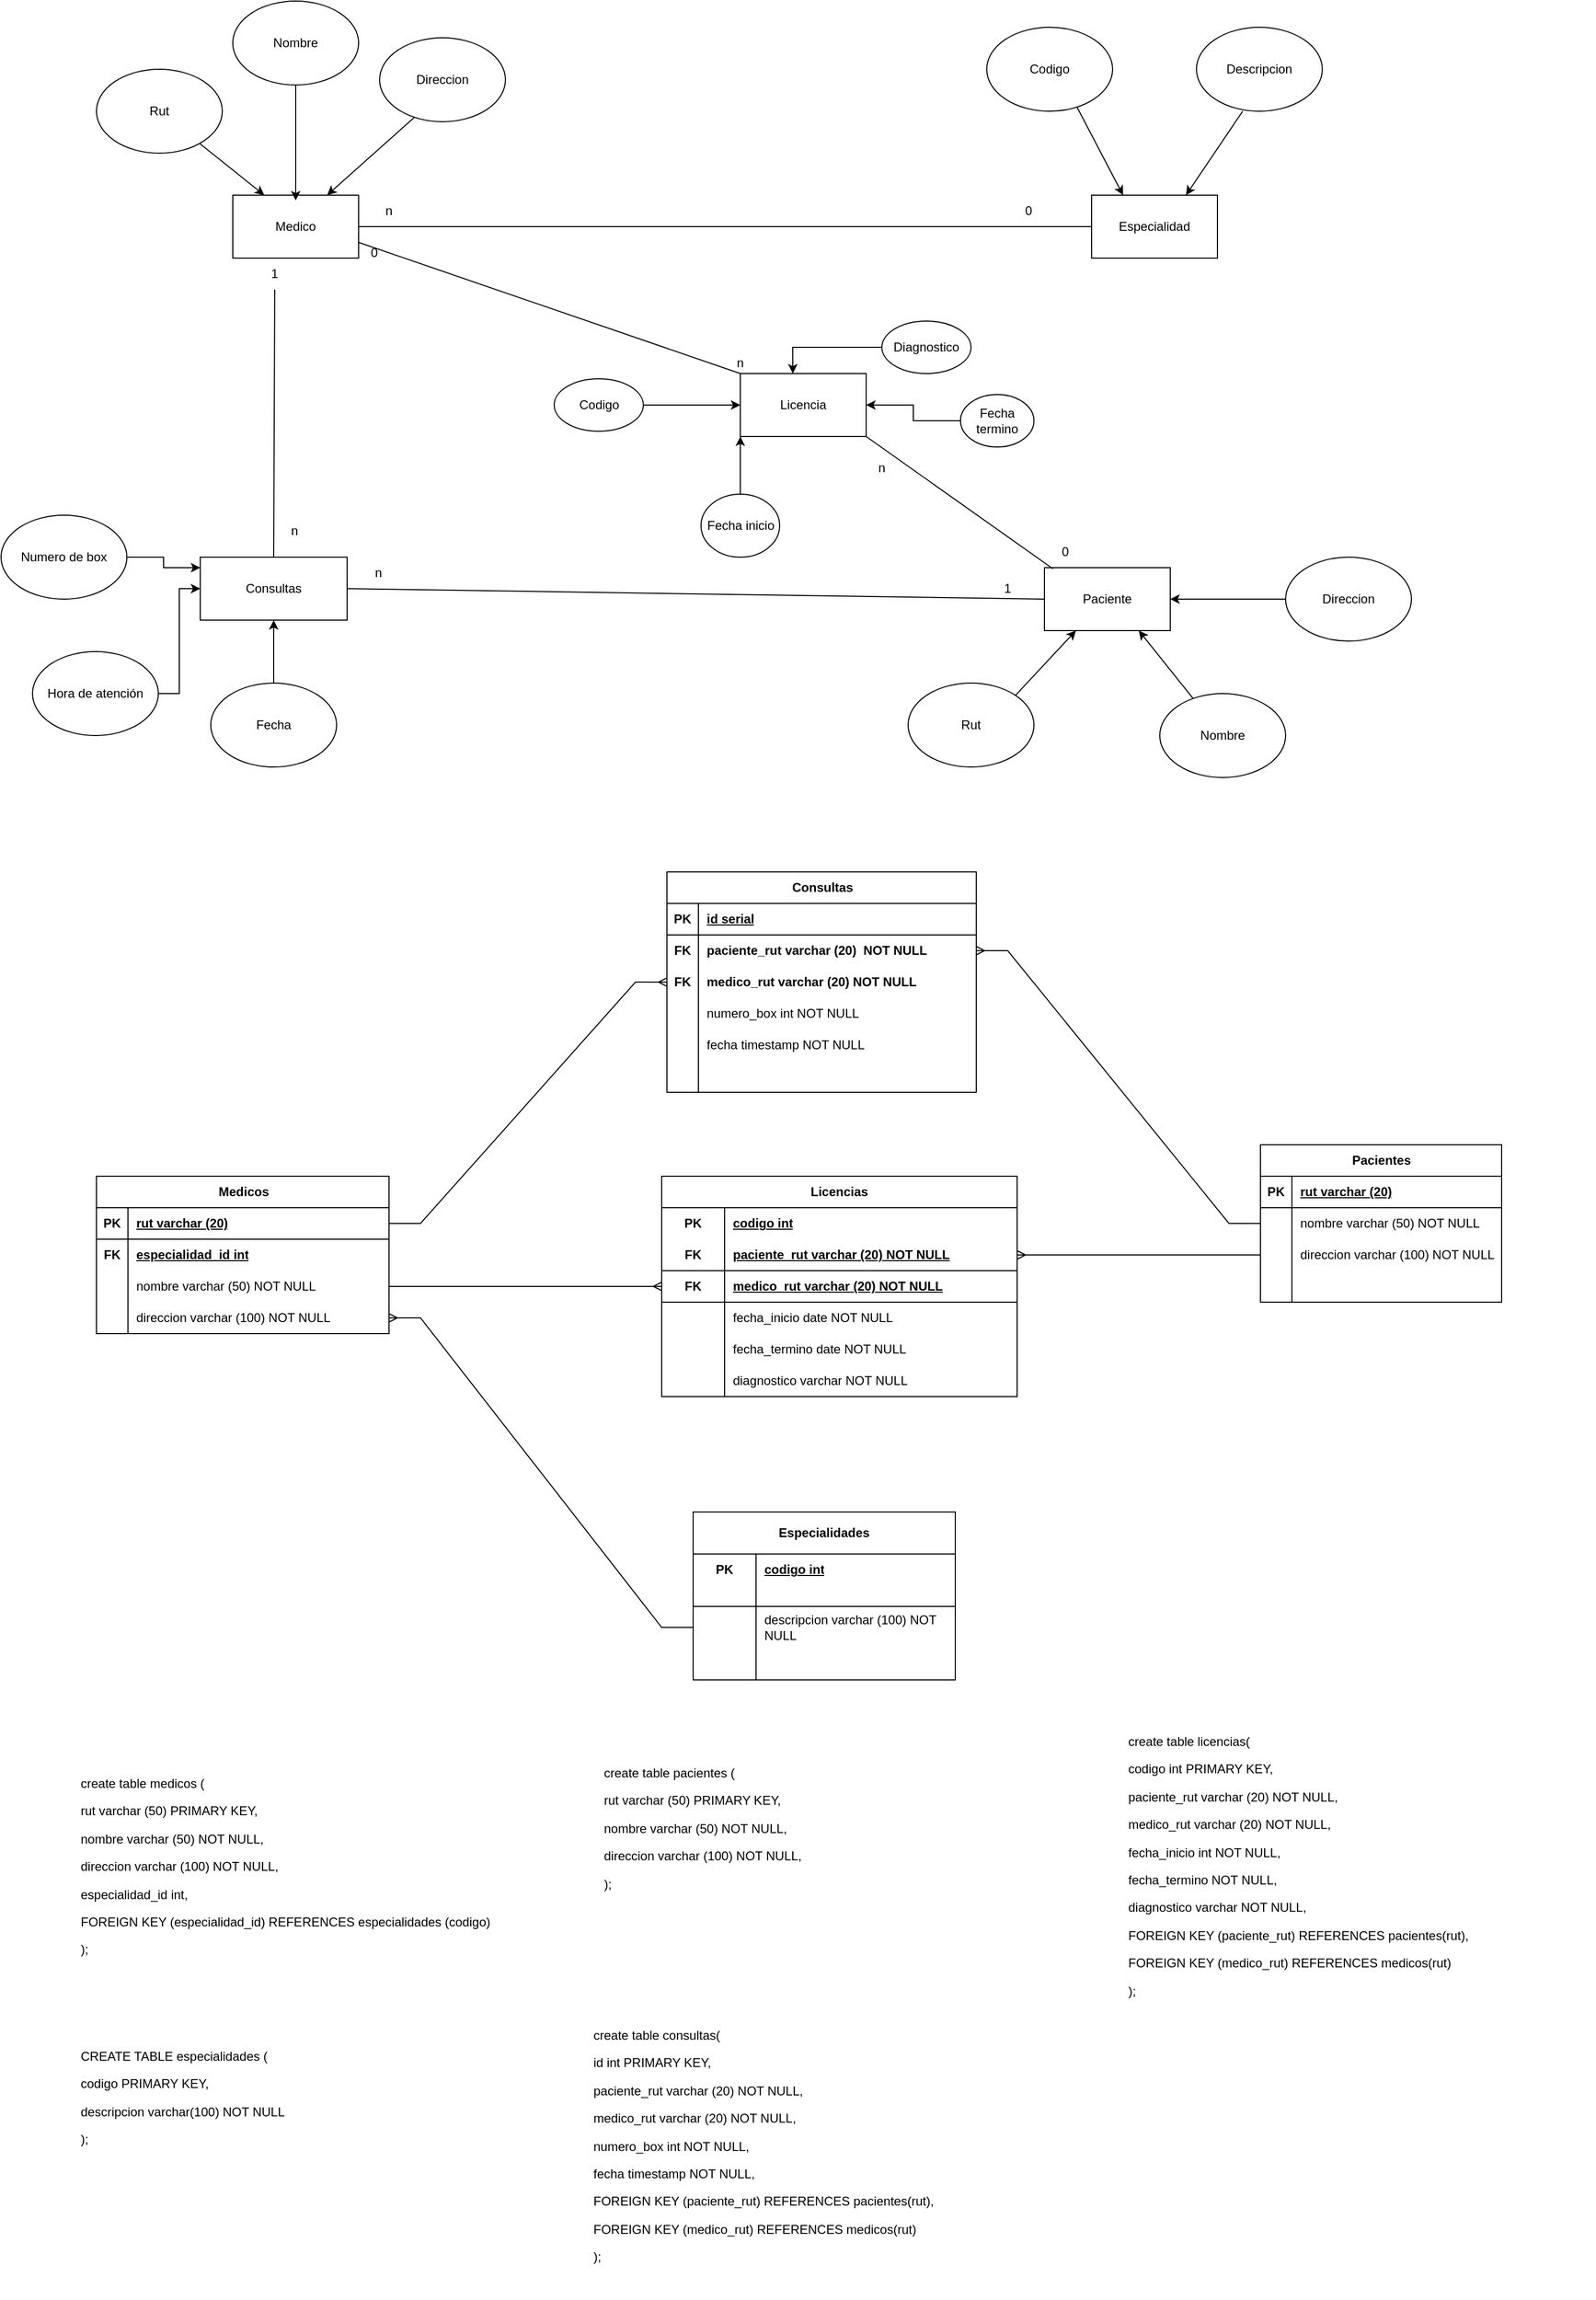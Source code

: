 <mxfile version="21.3.2" type="device">
  <diagram name="Page-1" id="B5EVpfM4uwRp8s9grKYc">
    <mxGraphModel dx="3436" dy="1233" grid="1" gridSize="10" guides="1" tooltips="1" connect="1" arrows="1" fold="1" page="1" pageScale="1" pageWidth="850" pageHeight="1100" math="0" shadow="0">
      <root>
        <mxCell id="0" />
        <mxCell id="1" parent="0" />
        <mxCell id="ZoUqYp7l9cibLKx-FxY3-1" value="Medico" style="rounded=0;whiteSpace=wrap;html=1;" parent="1" vertex="1">
          <mxGeometry x="-629" y="185" width="120" height="60" as="geometry" />
        </mxCell>
        <mxCell id="ZoUqYp7l9cibLKx-FxY3-2" value="Especialidad" style="rounded=0;whiteSpace=wrap;html=1;" parent="1" vertex="1">
          <mxGeometry x="190" y="185" width="120" height="60" as="geometry" />
        </mxCell>
        <mxCell id="ZoUqYp7l9cibLKx-FxY3-3" value="Rut" style="ellipse;whiteSpace=wrap;html=1;" parent="1" vertex="1">
          <mxGeometry x="-759" y="65" width="120" height="80" as="geometry" />
        </mxCell>
        <mxCell id="ZoUqYp7l9cibLKx-FxY3-4" value="" style="endArrow=none;html=1;rounded=0;entryX=0;entryY=0.5;entryDx=0;entryDy=0;" parent="1" source="ZoUqYp7l9cibLKx-FxY3-1" target="ZoUqYp7l9cibLKx-FxY3-2" edge="1">
          <mxGeometry width="50" height="50" relative="1" as="geometry">
            <mxPoint x="-40" y="285" as="sourcePoint" />
            <mxPoint x="10" y="235" as="targetPoint" />
          </mxGeometry>
        </mxCell>
        <mxCell id="ZoUqYp7l9cibLKx-FxY3-5" value="n" style="text;html=1;strokeColor=none;fillColor=none;align=center;verticalAlign=middle;whiteSpace=wrap;rounded=0;" parent="1" vertex="1">
          <mxGeometry x="-510" y="185" width="60" height="30" as="geometry" />
        </mxCell>
        <mxCell id="ZoUqYp7l9cibLKx-FxY3-8" value="Direccion" style="ellipse;whiteSpace=wrap;html=1;" parent="1" vertex="1">
          <mxGeometry x="-489" y="35" width="120" height="80" as="geometry" />
        </mxCell>
        <mxCell id="ZoUqYp7l9cibLKx-FxY3-9" value="Nombre" style="ellipse;whiteSpace=wrap;html=1;" parent="1" vertex="1">
          <mxGeometry x="-629" width="120" height="80" as="geometry" />
        </mxCell>
        <mxCell id="ZoUqYp7l9cibLKx-FxY3-10" value="" style="endArrow=classic;html=1;rounded=0;entryX=0.25;entryY=0;entryDx=0;entryDy=0;" parent="1" source="ZoUqYp7l9cibLKx-FxY3-3" target="ZoUqYp7l9cibLKx-FxY3-1" edge="1">
          <mxGeometry width="50" height="50" relative="1" as="geometry">
            <mxPoint x="-309" y="285" as="sourcePoint" />
            <mxPoint x="-259" y="235" as="targetPoint" />
            <Array as="points" />
          </mxGeometry>
        </mxCell>
        <mxCell id="ZoUqYp7l9cibLKx-FxY3-11" value="" style="endArrow=classic;html=1;rounded=0;exitX=0.5;exitY=1;exitDx=0;exitDy=0;" parent="1" source="ZoUqYp7l9cibLKx-FxY3-9" edge="1">
          <mxGeometry width="50" height="50" relative="1" as="geometry">
            <mxPoint x="-339" y="290" as="sourcePoint" />
            <mxPoint x="-569" y="190" as="targetPoint" />
          </mxGeometry>
        </mxCell>
        <mxCell id="ZoUqYp7l9cibLKx-FxY3-12" value="" style="endArrow=classic;html=1;rounded=0;entryX=0.75;entryY=0;entryDx=0;entryDy=0;exitX=0.275;exitY=0.95;exitDx=0;exitDy=0;exitPerimeter=0;" parent="1" source="ZoUqYp7l9cibLKx-FxY3-8" target="ZoUqYp7l9cibLKx-FxY3-1" edge="1">
          <mxGeometry width="50" height="50" relative="1" as="geometry">
            <mxPoint x="-449" y="105" as="sourcePoint" />
            <mxPoint x="-259" y="235" as="targetPoint" />
          </mxGeometry>
        </mxCell>
        <mxCell id="ZoUqYp7l9cibLKx-FxY3-13" value="Codigo" style="ellipse;whiteSpace=wrap;html=1;" parent="1" vertex="1">
          <mxGeometry x="90" y="25" width="120" height="80" as="geometry" />
        </mxCell>
        <mxCell id="ZoUqYp7l9cibLKx-FxY3-14" value="Descripcion" style="ellipse;whiteSpace=wrap;html=1;" parent="1" vertex="1">
          <mxGeometry x="290" y="25" width="120" height="80" as="geometry" />
        </mxCell>
        <mxCell id="ZoUqYp7l9cibLKx-FxY3-15" value="" style="endArrow=classic;html=1;rounded=0;exitX=0.717;exitY=0.95;exitDx=0;exitDy=0;exitPerimeter=0;entryX=0.25;entryY=0;entryDx=0;entryDy=0;" parent="1" source="ZoUqYp7l9cibLKx-FxY3-13" target="ZoUqYp7l9cibLKx-FxY3-2" edge="1">
          <mxGeometry width="50" height="50" relative="1" as="geometry">
            <mxPoint x="-40" y="285" as="sourcePoint" />
            <mxPoint x="10" y="235" as="targetPoint" />
          </mxGeometry>
        </mxCell>
        <mxCell id="ZoUqYp7l9cibLKx-FxY3-16" value="" style="endArrow=classic;html=1;rounded=0;exitX=0.367;exitY=1;exitDx=0;exitDy=0;exitPerimeter=0;entryX=0.75;entryY=0;entryDx=0;entryDy=0;" parent="1" source="ZoUqYp7l9cibLKx-FxY3-14" target="ZoUqYp7l9cibLKx-FxY3-2" edge="1">
          <mxGeometry width="50" height="50" relative="1" as="geometry">
            <mxPoint x="-40" y="285" as="sourcePoint" />
            <mxPoint x="10" y="235" as="targetPoint" />
          </mxGeometry>
        </mxCell>
        <mxCell id="ZoUqYp7l9cibLKx-FxY3-17" value="Medicos" style="shape=table;startSize=30;container=1;collapsible=1;childLayout=tableLayout;fixedRows=1;rowLines=0;fontStyle=1;align=center;resizeLast=1;html=1;" parent="1" vertex="1">
          <mxGeometry x="-759" y="1120" width="279" height="150" as="geometry" />
        </mxCell>
        <mxCell id="ZoUqYp7l9cibLKx-FxY3-18" value="" style="shape=tableRow;horizontal=0;startSize=0;swimlaneHead=0;swimlaneBody=0;fillColor=none;collapsible=0;dropTarget=0;points=[[0,0.5],[1,0.5]];portConstraint=eastwest;top=0;left=0;right=0;bottom=1;" parent="ZoUqYp7l9cibLKx-FxY3-17" vertex="1">
          <mxGeometry y="30" width="279" height="30" as="geometry" />
        </mxCell>
        <mxCell id="ZoUqYp7l9cibLKx-FxY3-19" value="PK" style="shape=partialRectangle;connectable=0;fillColor=none;top=0;left=0;bottom=0;right=0;fontStyle=1;overflow=hidden;whiteSpace=wrap;html=1;" parent="ZoUqYp7l9cibLKx-FxY3-18" vertex="1">
          <mxGeometry width="30" height="30" as="geometry">
            <mxRectangle width="30" height="30" as="alternateBounds" />
          </mxGeometry>
        </mxCell>
        <mxCell id="ZoUqYp7l9cibLKx-FxY3-20" value="rut varchar (20) " style="shape=partialRectangle;connectable=0;fillColor=none;top=0;left=0;bottom=0;right=0;align=left;spacingLeft=6;fontStyle=5;overflow=hidden;whiteSpace=wrap;html=1;" parent="ZoUqYp7l9cibLKx-FxY3-18" vertex="1">
          <mxGeometry x="30" width="249" height="30" as="geometry">
            <mxRectangle width="249" height="30" as="alternateBounds" />
          </mxGeometry>
        </mxCell>
        <mxCell id="ZoUqYp7l9cibLKx-FxY3-27" value="" style="shape=tableRow;horizontal=0;startSize=0;swimlaneHead=0;swimlaneBody=0;fillColor=none;collapsible=0;dropTarget=0;points=[[0,0.5],[1,0.5]];portConstraint=eastwest;top=0;left=0;right=0;bottom=0;" parent="ZoUqYp7l9cibLKx-FxY3-17" vertex="1">
          <mxGeometry y="60" width="279" height="30" as="geometry" />
        </mxCell>
        <mxCell id="ZoUqYp7l9cibLKx-FxY3-28" value="&lt;b&gt;FK&lt;/b&gt;" style="shape=partialRectangle;connectable=0;fillColor=none;top=0;left=0;bottom=0;right=0;editable=1;overflow=hidden;whiteSpace=wrap;html=1;" parent="ZoUqYp7l9cibLKx-FxY3-27" vertex="1">
          <mxGeometry width="30" height="30" as="geometry">
            <mxRectangle width="30" height="30" as="alternateBounds" />
          </mxGeometry>
        </mxCell>
        <mxCell id="ZoUqYp7l9cibLKx-FxY3-29" value="&lt;b&gt;&lt;u&gt;especialidad_id int &lt;/u&gt;&lt;/b&gt;" style="shape=partialRectangle;connectable=0;fillColor=none;top=0;left=0;bottom=0;right=0;align=left;spacingLeft=6;overflow=hidden;whiteSpace=wrap;html=1;" parent="ZoUqYp7l9cibLKx-FxY3-27" vertex="1">
          <mxGeometry x="30" width="249" height="30" as="geometry">
            <mxRectangle width="249" height="30" as="alternateBounds" />
          </mxGeometry>
        </mxCell>
        <mxCell id="ZoUqYp7l9cibLKx-FxY3-21" value="" style="shape=tableRow;horizontal=0;startSize=0;swimlaneHead=0;swimlaneBody=0;fillColor=none;collapsible=0;dropTarget=0;points=[[0,0.5],[1,0.5]];portConstraint=eastwest;top=0;left=0;right=0;bottom=0;" parent="ZoUqYp7l9cibLKx-FxY3-17" vertex="1">
          <mxGeometry y="90" width="279" height="30" as="geometry" />
        </mxCell>
        <mxCell id="ZoUqYp7l9cibLKx-FxY3-22" value="" style="shape=partialRectangle;connectable=0;fillColor=none;top=0;left=0;bottom=0;right=0;editable=1;overflow=hidden;whiteSpace=wrap;html=1;" parent="ZoUqYp7l9cibLKx-FxY3-21" vertex="1">
          <mxGeometry width="30" height="30" as="geometry">
            <mxRectangle width="30" height="30" as="alternateBounds" />
          </mxGeometry>
        </mxCell>
        <mxCell id="ZoUqYp7l9cibLKx-FxY3-23" value="nombre varchar (50) NOT NULL" style="shape=partialRectangle;connectable=0;fillColor=none;top=0;left=0;bottom=0;right=0;align=left;spacingLeft=6;overflow=hidden;whiteSpace=wrap;html=1;" parent="ZoUqYp7l9cibLKx-FxY3-21" vertex="1">
          <mxGeometry x="30" width="249" height="30" as="geometry">
            <mxRectangle width="249" height="30" as="alternateBounds" />
          </mxGeometry>
        </mxCell>
        <mxCell id="ZoUqYp7l9cibLKx-FxY3-24" value="" style="shape=tableRow;horizontal=0;startSize=0;swimlaneHead=0;swimlaneBody=0;fillColor=none;collapsible=0;dropTarget=0;points=[[0,0.5],[1,0.5]];portConstraint=eastwest;top=0;left=0;right=0;bottom=0;" parent="ZoUqYp7l9cibLKx-FxY3-17" vertex="1">
          <mxGeometry y="120" width="279" height="30" as="geometry" />
        </mxCell>
        <mxCell id="ZoUqYp7l9cibLKx-FxY3-25" value="" style="shape=partialRectangle;connectable=0;fillColor=none;top=0;left=0;bottom=0;right=0;editable=1;overflow=hidden;whiteSpace=wrap;html=1;" parent="ZoUqYp7l9cibLKx-FxY3-24" vertex="1">
          <mxGeometry width="30" height="30" as="geometry">
            <mxRectangle width="30" height="30" as="alternateBounds" />
          </mxGeometry>
        </mxCell>
        <mxCell id="ZoUqYp7l9cibLKx-FxY3-26" value="direccion varchar (100) NOT NULL" style="shape=partialRectangle;connectable=0;fillColor=none;top=0;left=0;bottom=0;right=0;align=left;spacingLeft=6;overflow=hidden;whiteSpace=wrap;html=1;" parent="ZoUqYp7l9cibLKx-FxY3-24" vertex="1">
          <mxGeometry x="30" width="249" height="30" as="geometry">
            <mxRectangle width="249" height="30" as="alternateBounds" />
          </mxGeometry>
        </mxCell>
        <mxCell id="ZoUqYp7l9cibLKx-FxY3-30" value="Especialidades" style="shape=table;startSize=40;container=1;collapsible=1;childLayout=tableLayout;fixedRows=1;rowLines=0;fontStyle=1;align=center;resizeLast=1;html=1;whiteSpace=wrap;" parent="1" vertex="1">
          <mxGeometry x="-190" y="1440" width="250" height="160" as="geometry" />
        </mxCell>
        <mxCell id="ZoUqYp7l9cibLKx-FxY3-31" value="" style="shape=tableRow;horizontal=0;startSize=0;swimlaneHead=0;swimlaneBody=0;fillColor=none;collapsible=0;dropTarget=0;points=[[0,0.5],[1,0.5]];portConstraint=eastwest;top=0;left=0;right=0;bottom=0;html=1;" parent="ZoUqYp7l9cibLKx-FxY3-30" vertex="1">
          <mxGeometry y="40" width="250" height="30" as="geometry" />
        </mxCell>
        <mxCell id="ZoUqYp7l9cibLKx-FxY3-32" value="PK" style="shape=partialRectangle;connectable=0;fillColor=none;top=0;left=0;bottom=0;right=0;fontStyle=1;overflow=hidden;html=1;whiteSpace=wrap;" parent="ZoUqYp7l9cibLKx-FxY3-31" vertex="1">
          <mxGeometry width="60" height="30" as="geometry">
            <mxRectangle width="60" height="30" as="alternateBounds" />
          </mxGeometry>
        </mxCell>
        <mxCell id="ZoUqYp7l9cibLKx-FxY3-33" value="codigo int" style="shape=partialRectangle;connectable=0;fillColor=none;top=0;left=0;bottom=0;right=0;align=left;spacingLeft=6;fontStyle=5;overflow=hidden;html=1;whiteSpace=wrap;" parent="ZoUqYp7l9cibLKx-FxY3-31" vertex="1">
          <mxGeometry x="60" width="190" height="30" as="geometry">
            <mxRectangle width="190" height="30" as="alternateBounds" />
          </mxGeometry>
        </mxCell>
        <mxCell id="ZoUqYp7l9cibLKx-FxY3-34" value="" style="shape=tableRow;horizontal=0;startSize=0;swimlaneHead=0;swimlaneBody=0;fillColor=none;collapsible=0;dropTarget=0;points=[[0,0.5],[1,0.5]];portConstraint=eastwest;top=0;left=0;right=0;bottom=1;html=1;" parent="ZoUqYp7l9cibLKx-FxY3-30" vertex="1">
          <mxGeometry y="70" width="250" height="20" as="geometry" />
        </mxCell>
        <mxCell id="ZoUqYp7l9cibLKx-FxY3-35" value="" style="shape=partialRectangle;connectable=0;fillColor=none;top=0;left=0;bottom=0;right=0;fontStyle=1;overflow=hidden;html=1;whiteSpace=wrap;" parent="ZoUqYp7l9cibLKx-FxY3-34" vertex="1">
          <mxGeometry width="60" height="20" as="geometry">
            <mxRectangle width="60" height="20" as="alternateBounds" />
          </mxGeometry>
        </mxCell>
        <mxCell id="ZoUqYp7l9cibLKx-FxY3-36" value="" style="shape=partialRectangle;connectable=0;fillColor=none;top=0;left=0;bottom=0;right=0;align=left;spacingLeft=6;fontStyle=5;overflow=hidden;html=1;whiteSpace=wrap;" parent="ZoUqYp7l9cibLKx-FxY3-34" vertex="1">
          <mxGeometry x="60" width="190" height="20" as="geometry">
            <mxRectangle width="190" height="20" as="alternateBounds" />
          </mxGeometry>
        </mxCell>
        <mxCell id="ZoUqYp7l9cibLKx-FxY3-37" value="" style="shape=tableRow;horizontal=0;startSize=0;swimlaneHead=0;swimlaneBody=0;fillColor=none;collapsible=0;dropTarget=0;points=[[0,0.5],[1,0.5]];portConstraint=eastwest;top=0;left=0;right=0;bottom=0;html=1;" parent="ZoUqYp7l9cibLKx-FxY3-30" vertex="1">
          <mxGeometry y="90" width="250" height="40" as="geometry" />
        </mxCell>
        <mxCell id="ZoUqYp7l9cibLKx-FxY3-38" value="" style="shape=partialRectangle;connectable=0;fillColor=none;top=0;left=0;bottom=0;right=0;editable=1;overflow=hidden;html=1;whiteSpace=wrap;" parent="ZoUqYp7l9cibLKx-FxY3-37" vertex="1">
          <mxGeometry width="60" height="40" as="geometry">
            <mxRectangle width="60" height="40" as="alternateBounds" />
          </mxGeometry>
        </mxCell>
        <mxCell id="ZoUqYp7l9cibLKx-FxY3-39" value="descripcion varchar (100) NOT NULL" style="shape=partialRectangle;connectable=0;fillColor=none;top=0;left=0;bottom=0;right=0;align=left;spacingLeft=6;overflow=hidden;html=1;whiteSpace=wrap;" parent="ZoUqYp7l9cibLKx-FxY3-37" vertex="1">
          <mxGeometry x="60" width="190" height="40" as="geometry">
            <mxRectangle width="190" height="40" as="alternateBounds" />
          </mxGeometry>
        </mxCell>
        <mxCell id="ZoUqYp7l9cibLKx-FxY3-40" value="" style="shape=tableRow;horizontal=0;startSize=0;swimlaneHead=0;swimlaneBody=0;fillColor=none;collapsible=0;dropTarget=0;points=[[0,0.5],[1,0.5]];portConstraint=eastwest;top=0;left=0;right=0;bottom=0;html=1;" parent="ZoUqYp7l9cibLKx-FxY3-30" vertex="1">
          <mxGeometry y="130" width="250" height="30" as="geometry" />
        </mxCell>
        <mxCell id="ZoUqYp7l9cibLKx-FxY3-41" value="" style="shape=partialRectangle;connectable=0;fillColor=none;top=0;left=0;bottom=0;right=0;editable=1;overflow=hidden;html=1;whiteSpace=wrap;" parent="ZoUqYp7l9cibLKx-FxY3-40" vertex="1">
          <mxGeometry width="60" height="30" as="geometry">
            <mxRectangle width="60" height="30" as="alternateBounds" />
          </mxGeometry>
        </mxCell>
        <mxCell id="ZoUqYp7l9cibLKx-FxY3-42" value="" style="shape=partialRectangle;connectable=0;fillColor=none;top=0;left=0;bottom=0;right=0;align=left;spacingLeft=6;overflow=hidden;html=1;whiteSpace=wrap;" parent="ZoUqYp7l9cibLKx-FxY3-40" vertex="1">
          <mxGeometry x="60" width="190" height="30" as="geometry">
            <mxRectangle width="190" height="30" as="alternateBounds" />
          </mxGeometry>
        </mxCell>
        <mxCell id="ZoUqYp7l9cibLKx-FxY3-49" value="0" style="text;html=1;strokeColor=none;fillColor=none;align=center;verticalAlign=middle;whiteSpace=wrap;rounded=0;" parent="1" vertex="1">
          <mxGeometry x="100" y="185" width="60" height="30" as="geometry" />
        </mxCell>
        <mxCell id="ZoUqYp7l9cibLKx-FxY3-52" value="" style="edgeStyle=entityRelationEdgeStyle;fontSize=12;html=1;endArrow=ERmany;rounded=0;entryX=1;entryY=0.5;entryDx=0;entryDy=0;exitX=0;exitY=0.5;exitDx=0;exitDy=0;" parent="1" source="ZoUqYp7l9cibLKx-FxY3-37" target="ZoUqYp7l9cibLKx-FxY3-24" edge="1">
          <mxGeometry width="100" height="100" relative="1" as="geometry">
            <mxPoint x="340" y="820" as="sourcePoint" />
            <mxPoint x="460" y="590" as="targetPoint" />
          </mxGeometry>
        </mxCell>
        <mxCell id="ZoUqYp7l9cibLKx-FxY3-53" value="&lt;p&gt;create table medicos (&lt;/p&gt;&lt;p&gt;rut varchar (50) PRIMARY KEY, &lt;br&gt;&lt;/p&gt;&lt;p&gt;nombre varchar (50) NOT NULL,&lt;/p&gt;&lt;p&gt;direccion varchar (100) NOT NULL,&lt;/p&gt;&lt;p&gt;especialidad_id int,&lt;/p&gt;&lt;p&gt;FOREIGN KEY (especialidad_id) REFERENCES especialidades (codigo)&lt;br&gt;&lt;/p&gt;&lt;p&gt;);&lt;br&gt;&lt;/p&gt;" style="text;html=1;strokeColor=none;fillColor=none;spacing=5;spacingTop=-20;whiteSpace=wrap;overflow=hidden;rounded=0;" parent="1" vertex="1">
          <mxGeometry x="-779" y="1690" width="459" height="210" as="geometry" />
        </mxCell>
        <mxCell id="ZoUqYp7l9cibLKx-FxY3-54" value="&lt;p&gt;CREATE TABLE especialidades (&lt;/p&gt;&lt;p&gt;codigo PRIMARY KEY, &lt;br&gt;&lt;/p&gt;&lt;p&gt;descripcion varchar(100) NOT NULL&lt;br&gt;&lt;/p&gt;&lt;p&gt;);&lt;br&gt;&lt;/p&gt;" style="text;html=1;strokeColor=none;fillColor=none;spacing=5;spacingTop=-20;whiteSpace=wrap;overflow=hidden;rounded=0;" parent="1" vertex="1">
          <mxGeometry x="-779" y="1950" width="230" height="120" as="geometry" />
        </mxCell>
        <mxCell id="ZoUqYp7l9cibLKx-FxY3-55" value="Consultas" style="rounded=0;whiteSpace=wrap;html=1;" parent="1" vertex="1">
          <mxGeometry x="-660" y="530" width="140" height="60" as="geometry" />
        </mxCell>
        <mxCell id="ZoUqYp7l9cibLKx-FxY3-56" value="Paciente" style="rounded=0;whiteSpace=wrap;html=1;" parent="1" vertex="1">
          <mxGeometry x="145" y="540" width="120" height="60" as="geometry" />
        </mxCell>
        <mxCell id="ZoUqYp7l9cibLKx-FxY3-57" value="" style="endArrow=none;html=1;rounded=0;entryX=0.5;entryY=1;entryDx=0;entryDy=0;exitX=0.5;exitY=0;exitDx=0;exitDy=0;" parent="1" source="ZoUqYp7l9cibLKx-FxY3-62" target="ZoUqYp7l9cibLKx-FxY3-1" edge="1">
          <mxGeometry width="50" height="50" relative="1" as="geometry">
            <mxPoint x="-19" y="255" as="sourcePoint" />
            <mxPoint x="31" y="205" as="targetPoint" />
          </mxGeometry>
        </mxCell>
        <mxCell id="ZoUqYp7l9cibLKx-FxY3-58" value="" style="endArrow=none;html=1;rounded=0;exitX=1;exitY=0.5;exitDx=0;exitDy=0;entryX=0;entryY=0.5;entryDx=0;entryDy=0;" parent="1" source="ZoUqYp7l9cibLKx-FxY3-55" target="ZoUqYp7l9cibLKx-FxY3-56" edge="1">
          <mxGeometry width="50" height="50" relative="1" as="geometry">
            <mxPoint x="-40" y="255" as="sourcePoint" />
            <mxPoint x="10" y="205" as="targetPoint" />
          </mxGeometry>
        </mxCell>
        <mxCell id="ZoUqYp7l9cibLKx-FxY3-59" value="n" style="text;html=1;strokeColor=none;fillColor=none;align=center;verticalAlign=middle;whiteSpace=wrap;rounded=0;" parent="1" vertex="1">
          <mxGeometry x="-520" y="530" width="60" height="30" as="geometry" />
        </mxCell>
        <mxCell id="ZoUqYp7l9cibLKx-FxY3-60" value="n" style="text;html=1;strokeColor=none;fillColor=none;align=center;verticalAlign=middle;whiteSpace=wrap;rounded=0;" parent="1" vertex="1">
          <mxGeometry x="-600" y="490" width="60" height="30" as="geometry" />
        </mxCell>
        <mxCell id="ZoUqYp7l9cibLKx-FxY3-63" value="1" style="text;html=1;strokeColor=none;fillColor=none;align=center;verticalAlign=middle;whiteSpace=wrap;rounded=0;rotation=0;" parent="1" vertex="1">
          <mxGeometry x="80" y="545" width="60" height="30" as="geometry" />
        </mxCell>
        <mxCell id="ZoUqYp7l9cibLKx-FxY3-64" value="Nombre" style="ellipse;whiteSpace=wrap;html=1;" parent="1" vertex="1">
          <mxGeometry x="255" y="660" width="120" height="80" as="geometry" />
        </mxCell>
        <mxCell id="ZoUqYp7l9cibLKx-FxY3-66" value="Rut" style="ellipse;whiteSpace=wrap;html=1;" parent="1" vertex="1">
          <mxGeometry x="15" y="650" width="120" height="80" as="geometry" />
        </mxCell>
        <mxCell id="ZoUqYp7l9cibLKx-FxY3-67" value="Direccion" style="ellipse;whiteSpace=wrap;html=1;" parent="1" vertex="1">
          <mxGeometry x="375" y="530" width="120" height="80" as="geometry" />
        </mxCell>
        <mxCell id="ZoUqYp7l9cibLKx-FxY3-68" value="" style="endArrow=classic;html=1;rounded=0;exitX=1;exitY=0;exitDx=0;exitDy=0;entryX=0.25;entryY=1;entryDx=0;entryDy=0;" parent="1" source="ZoUqYp7l9cibLKx-FxY3-66" target="ZoUqYp7l9cibLKx-FxY3-56" edge="1">
          <mxGeometry width="50" height="50" relative="1" as="geometry">
            <mxPoint x="65" y="570" as="sourcePoint" />
            <mxPoint x="115" y="520" as="targetPoint" />
          </mxGeometry>
        </mxCell>
        <mxCell id="ZoUqYp7l9cibLKx-FxY3-69" value="" style="endArrow=classic;html=1;rounded=0;entryX=0.75;entryY=1;entryDx=0;entryDy=0;" parent="1" source="ZoUqYp7l9cibLKx-FxY3-64" target="ZoUqYp7l9cibLKx-FxY3-56" edge="1">
          <mxGeometry width="50" height="50" relative="1" as="geometry">
            <mxPoint x="65" y="570" as="sourcePoint" />
            <mxPoint x="115" y="520" as="targetPoint" />
          </mxGeometry>
        </mxCell>
        <mxCell id="ZoUqYp7l9cibLKx-FxY3-70" value="" style="endArrow=classic;html=1;rounded=0;exitX=0;exitY=0.5;exitDx=0;exitDy=0;entryX=1;entryY=0.5;entryDx=0;entryDy=0;" parent="1" source="ZoUqYp7l9cibLKx-FxY3-67" target="ZoUqYp7l9cibLKx-FxY3-56" edge="1">
          <mxGeometry width="50" height="50" relative="1" as="geometry">
            <mxPoint x="65" y="570" as="sourcePoint" />
            <mxPoint x="115" y="520" as="targetPoint" />
          </mxGeometry>
        </mxCell>
        <mxCell id="ZoUqYp7l9cibLKx-FxY3-71" value="Fecha" style="ellipse;whiteSpace=wrap;html=1;" parent="1" vertex="1">
          <mxGeometry x="-650" y="650" width="120" height="80" as="geometry" />
        </mxCell>
        <mxCell id="ZoUqYp7l9cibLKx-FxY3-72" value="" style="endArrow=classic;html=1;rounded=0;entryX=0.5;entryY=1;entryDx=0;entryDy=0;" parent="1" source="ZoUqYp7l9cibLKx-FxY3-71" target="ZoUqYp7l9cibLKx-FxY3-55" edge="1">
          <mxGeometry width="50" height="50" relative="1" as="geometry">
            <mxPoint x="-330" y="560" as="sourcePoint" />
            <mxPoint x="-280" y="510" as="targetPoint" />
          </mxGeometry>
        </mxCell>
        <mxCell id="MTo1OBXcnivIiBtlRkqN-1" value="Licencia" style="rounded=0;whiteSpace=wrap;html=1;" parent="1" vertex="1">
          <mxGeometry x="-145" y="355" width="120" height="60" as="geometry" />
        </mxCell>
        <mxCell id="MTo1OBXcnivIiBtlRkqN-2" value="Licencias" style="shape=table;startSize=30;container=1;collapsible=1;childLayout=tableLayout;fixedRows=1;rowLines=0;fontStyle=1;align=center;resizeLast=1;html=1;whiteSpace=wrap;" parent="1" vertex="1">
          <mxGeometry x="-220" y="1120" width="339" height="210" as="geometry" />
        </mxCell>
        <mxCell id="MTo1OBXcnivIiBtlRkqN-3" value="" style="shape=tableRow;horizontal=0;startSize=0;swimlaneHead=0;swimlaneBody=0;fillColor=none;collapsible=0;dropTarget=0;points=[[0,0.5],[1,0.5]];portConstraint=eastwest;top=0;left=0;right=0;bottom=0;html=1;" parent="MTo1OBXcnivIiBtlRkqN-2" vertex="1">
          <mxGeometry y="30" width="339" height="30" as="geometry" />
        </mxCell>
        <mxCell id="MTo1OBXcnivIiBtlRkqN-4" value="PK" style="shape=partialRectangle;connectable=0;fillColor=none;top=0;left=0;bottom=0;right=0;fontStyle=1;overflow=hidden;html=1;whiteSpace=wrap;" parent="MTo1OBXcnivIiBtlRkqN-3" vertex="1">
          <mxGeometry width="60" height="30" as="geometry">
            <mxRectangle width="60" height="30" as="alternateBounds" />
          </mxGeometry>
        </mxCell>
        <mxCell id="MTo1OBXcnivIiBtlRkqN-5" value="codigo int" style="shape=partialRectangle;connectable=0;fillColor=none;top=0;left=0;bottom=0;right=0;align=left;spacingLeft=6;fontStyle=5;overflow=hidden;html=1;whiteSpace=wrap;" parent="MTo1OBXcnivIiBtlRkqN-3" vertex="1">
          <mxGeometry x="60" width="279" height="30" as="geometry">
            <mxRectangle width="279" height="30" as="alternateBounds" />
          </mxGeometry>
        </mxCell>
        <mxCell id="MTo1OBXcnivIiBtlRkqN-6" value="" style="shape=tableRow;horizontal=0;startSize=0;swimlaneHead=0;swimlaneBody=0;fillColor=none;collapsible=0;dropTarget=0;points=[[0,0.5],[1,0.5]];portConstraint=eastwest;top=0;left=0;right=0;bottom=1;html=1;" parent="MTo1OBXcnivIiBtlRkqN-2" vertex="1">
          <mxGeometry y="60" width="339" height="30" as="geometry" />
        </mxCell>
        <mxCell id="MTo1OBXcnivIiBtlRkqN-7" value="FK" style="shape=partialRectangle;connectable=0;fillColor=none;top=0;left=0;bottom=0;right=0;fontStyle=1;overflow=hidden;html=1;whiteSpace=wrap;" parent="MTo1OBXcnivIiBtlRkqN-6" vertex="1">
          <mxGeometry width="60" height="30" as="geometry">
            <mxRectangle width="60" height="30" as="alternateBounds" />
          </mxGeometry>
        </mxCell>
        <mxCell id="MTo1OBXcnivIiBtlRkqN-8" value="paciente_rut varchar (20) NOT NULL" style="shape=partialRectangle;connectable=0;fillColor=none;top=0;left=0;bottom=0;right=0;align=left;spacingLeft=6;fontStyle=5;overflow=hidden;html=1;whiteSpace=wrap;" parent="MTo1OBXcnivIiBtlRkqN-6" vertex="1">
          <mxGeometry x="60" width="279" height="30" as="geometry">
            <mxRectangle width="279" height="30" as="alternateBounds" />
          </mxGeometry>
        </mxCell>
        <mxCell id="NrHLCTWZxOmj00U2dats-55" value="" style="shape=tableRow;horizontal=0;startSize=0;swimlaneHead=0;swimlaneBody=0;fillColor=none;collapsible=0;dropTarget=0;points=[[0,0.5],[1,0.5]];portConstraint=eastwest;top=0;left=0;right=0;bottom=1;html=1;" vertex="1" parent="MTo1OBXcnivIiBtlRkqN-2">
          <mxGeometry y="90" width="339" height="30" as="geometry" />
        </mxCell>
        <mxCell id="NrHLCTWZxOmj00U2dats-56" value="FK" style="shape=partialRectangle;connectable=0;fillColor=none;top=0;left=0;bottom=0;right=0;fontStyle=1;overflow=hidden;html=1;whiteSpace=wrap;" vertex="1" parent="NrHLCTWZxOmj00U2dats-55">
          <mxGeometry width="60" height="30" as="geometry">
            <mxRectangle width="60" height="30" as="alternateBounds" />
          </mxGeometry>
        </mxCell>
        <mxCell id="NrHLCTWZxOmj00U2dats-57" value="medico_rut varchar (20) NOT NULL" style="shape=partialRectangle;connectable=0;fillColor=none;top=0;left=0;bottom=0;right=0;align=left;spacingLeft=6;fontStyle=5;overflow=hidden;html=1;whiteSpace=wrap;" vertex="1" parent="NrHLCTWZxOmj00U2dats-55">
          <mxGeometry x="60" width="279" height="30" as="geometry">
            <mxRectangle width="279" height="30" as="alternateBounds" />
          </mxGeometry>
        </mxCell>
        <mxCell id="MTo1OBXcnivIiBtlRkqN-9" value="" style="shape=tableRow;horizontal=0;startSize=0;swimlaneHead=0;swimlaneBody=0;fillColor=none;collapsible=0;dropTarget=0;points=[[0,0.5],[1,0.5]];portConstraint=eastwest;top=0;left=0;right=0;bottom=0;html=1;" parent="MTo1OBXcnivIiBtlRkqN-2" vertex="1">
          <mxGeometry y="120" width="339" height="30" as="geometry" />
        </mxCell>
        <mxCell id="MTo1OBXcnivIiBtlRkqN-10" value="" style="shape=partialRectangle;connectable=0;fillColor=none;top=0;left=0;bottom=0;right=0;editable=1;overflow=hidden;html=1;whiteSpace=wrap;" parent="MTo1OBXcnivIiBtlRkqN-9" vertex="1">
          <mxGeometry width="60" height="30" as="geometry">
            <mxRectangle width="60" height="30" as="alternateBounds" />
          </mxGeometry>
        </mxCell>
        <mxCell id="MTo1OBXcnivIiBtlRkqN-11" value="fecha_inicio date NOT NULL" style="shape=partialRectangle;connectable=0;fillColor=none;top=0;left=0;bottom=0;right=0;align=left;spacingLeft=6;overflow=hidden;html=1;whiteSpace=wrap;" parent="MTo1OBXcnivIiBtlRkqN-9" vertex="1">
          <mxGeometry x="60" width="279" height="30" as="geometry">
            <mxRectangle width="279" height="30" as="alternateBounds" />
          </mxGeometry>
        </mxCell>
        <mxCell id="NrHLCTWZxOmj00U2dats-59" value="" style="shape=tableRow;horizontal=0;startSize=0;swimlaneHead=0;swimlaneBody=0;fillColor=none;collapsible=0;dropTarget=0;points=[[0,0.5],[1,0.5]];portConstraint=eastwest;top=0;left=0;right=0;bottom=0;html=1;" vertex="1" parent="MTo1OBXcnivIiBtlRkqN-2">
          <mxGeometry y="150" width="339" height="30" as="geometry" />
        </mxCell>
        <mxCell id="NrHLCTWZxOmj00U2dats-60" value="" style="shape=partialRectangle;connectable=0;fillColor=none;top=0;left=0;bottom=0;right=0;editable=1;overflow=hidden;html=1;whiteSpace=wrap;" vertex="1" parent="NrHLCTWZxOmj00U2dats-59">
          <mxGeometry width="60" height="30" as="geometry">
            <mxRectangle width="60" height="30" as="alternateBounds" />
          </mxGeometry>
        </mxCell>
        <mxCell id="NrHLCTWZxOmj00U2dats-61" value="fecha_termino date NOT NULL" style="shape=partialRectangle;connectable=0;fillColor=none;top=0;left=0;bottom=0;right=0;align=left;spacingLeft=6;overflow=hidden;html=1;whiteSpace=wrap;" vertex="1" parent="NrHLCTWZxOmj00U2dats-59">
          <mxGeometry x="60" width="279" height="30" as="geometry">
            <mxRectangle width="279" height="30" as="alternateBounds" />
          </mxGeometry>
        </mxCell>
        <mxCell id="MTo1OBXcnivIiBtlRkqN-12" value="" style="shape=tableRow;horizontal=0;startSize=0;swimlaneHead=0;swimlaneBody=0;fillColor=none;collapsible=0;dropTarget=0;points=[[0,0.5],[1,0.5]];portConstraint=eastwest;top=0;left=0;right=0;bottom=0;html=1;" parent="MTo1OBXcnivIiBtlRkqN-2" vertex="1">
          <mxGeometry y="180" width="339" height="30" as="geometry" />
        </mxCell>
        <mxCell id="MTo1OBXcnivIiBtlRkqN-13" value="" style="shape=partialRectangle;connectable=0;fillColor=none;top=0;left=0;bottom=0;right=0;editable=1;overflow=hidden;html=1;whiteSpace=wrap;" parent="MTo1OBXcnivIiBtlRkqN-12" vertex="1">
          <mxGeometry width="60" height="30" as="geometry">
            <mxRectangle width="60" height="30" as="alternateBounds" />
          </mxGeometry>
        </mxCell>
        <mxCell id="MTo1OBXcnivIiBtlRkqN-14" value="diagnostico varchar NOT NULL" style="shape=partialRectangle;connectable=0;fillColor=none;top=0;left=0;bottom=0;right=0;align=left;spacingLeft=6;overflow=hidden;html=1;whiteSpace=wrap;" parent="MTo1OBXcnivIiBtlRkqN-12" vertex="1">
          <mxGeometry x="60" width="279" height="30" as="geometry">
            <mxRectangle width="279" height="30" as="alternateBounds" />
          </mxGeometry>
        </mxCell>
        <mxCell id="MTo1OBXcnivIiBtlRkqN-19" value="Pacientes" style="shape=table;startSize=30;container=1;collapsible=1;childLayout=tableLayout;fixedRows=1;rowLines=0;fontStyle=1;align=center;resizeLast=1;html=1;" parent="1" vertex="1">
          <mxGeometry x="351" y="1090" width="230" height="150" as="geometry" />
        </mxCell>
        <mxCell id="MTo1OBXcnivIiBtlRkqN-20" value="" style="shape=tableRow;horizontal=0;startSize=0;swimlaneHead=0;swimlaneBody=0;fillColor=none;collapsible=0;dropTarget=0;points=[[0,0.5],[1,0.5]];portConstraint=eastwest;top=0;left=0;right=0;bottom=1;" parent="MTo1OBXcnivIiBtlRkqN-19" vertex="1">
          <mxGeometry y="30" width="230" height="30" as="geometry" />
        </mxCell>
        <mxCell id="MTo1OBXcnivIiBtlRkqN-21" value="PK" style="shape=partialRectangle;connectable=0;fillColor=none;top=0;left=0;bottom=0;right=0;fontStyle=1;overflow=hidden;whiteSpace=wrap;html=1;" parent="MTo1OBXcnivIiBtlRkqN-20" vertex="1">
          <mxGeometry width="30" height="30" as="geometry">
            <mxRectangle width="30" height="30" as="alternateBounds" />
          </mxGeometry>
        </mxCell>
        <mxCell id="MTo1OBXcnivIiBtlRkqN-22" value="rut varchar (20)" style="shape=partialRectangle;connectable=0;fillColor=none;top=0;left=0;bottom=0;right=0;align=left;spacingLeft=6;fontStyle=5;overflow=hidden;whiteSpace=wrap;html=1;" parent="MTo1OBXcnivIiBtlRkqN-20" vertex="1">
          <mxGeometry x="30" width="200" height="30" as="geometry">
            <mxRectangle width="200" height="30" as="alternateBounds" />
          </mxGeometry>
        </mxCell>
        <mxCell id="MTo1OBXcnivIiBtlRkqN-23" value="" style="shape=tableRow;horizontal=0;startSize=0;swimlaneHead=0;swimlaneBody=0;fillColor=none;collapsible=0;dropTarget=0;points=[[0,0.5],[1,0.5]];portConstraint=eastwest;top=0;left=0;right=0;bottom=0;" parent="MTo1OBXcnivIiBtlRkqN-19" vertex="1">
          <mxGeometry y="60" width="230" height="30" as="geometry" />
        </mxCell>
        <mxCell id="MTo1OBXcnivIiBtlRkqN-24" value="" style="shape=partialRectangle;connectable=0;fillColor=none;top=0;left=0;bottom=0;right=0;editable=1;overflow=hidden;whiteSpace=wrap;html=1;" parent="MTo1OBXcnivIiBtlRkqN-23" vertex="1">
          <mxGeometry width="30" height="30" as="geometry">
            <mxRectangle width="30" height="30" as="alternateBounds" />
          </mxGeometry>
        </mxCell>
        <mxCell id="MTo1OBXcnivIiBtlRkqN-25" value="nombre varchar (50) NOT NULL" style="shape=partialRectangle;connectable=0;fillColor=none;top=0;left=0;bottom=0;right=0;align=left;spacingLeft=6;overflow=hidden;whiteSpace=wrap;html=1;" parent="MTo1OBXcnivIiBtlRkqN-23" vertex="1">
          <mxGeometry x="30" width="200" height="30" as="geometry">
            <mxRectangle width="200" height="30" as="alternateBounds" />
          </mxGeometry>
        </mxCell>
        <mxCell id="MTo1OBXcnivIiBtlRkqN-26" value="" style="shape=tableRow;horizontal=0;startSize=0;swimlaneHead=0;swimlaneBody=0;fillColor=none;collapsible=0;dropTarget=0;points=[[0,0.5],[1,0.5]];portConstraint=eastwest;top=0;left=0;right=0;bottom=0;" parent="MTo1OBXcnivIiBtlRkqN-19" vertex="1">
          <mxGeometry y="90" width="230" height="30" as="geometry" />
        </mxCell>
        <mxCell id="MTo1OBXcnivIiBtlRkqN-27" value="" style="shape=partialRectangle;connectable=0;fillColor=none;top=0;left=0;bottom=0;right=0;editable=1;overflow=hidden;whiteSpace=wrap;html=1;" parent="MTo1OBXcnivIiBtlRkqN-26" vertex="1">
          <mxGeometry width="30" height="30" as="geometry">
            <mxRectangle width="30" height="30" as="alternateBounds" />
          </mxGeometry>
        </mxCell>
        <mxCell id="MTo1OBXcnivIiBtlRkqN-28" value="direccion varchar (100) NOT NULL" style="shape=partialRectangle;connectable=0;fillColor=none;top=0;left=0;bottom=0;right=0;align=left;spacingLeft=6;overflow=hidden;whiteSpace=wrap;html=1;" parent="MTo1OBXcnivIiBtlRkqN-26" vertex="1">
          <mxGeometry x="30" width="200" height="30" as="geometry">
            <mxRectangle width="200" height="30" as="alternateBounds" />
          </mxGeometry>
        </mxCell>
        <mxCell id="MTo1OBXcnivIiBtlRkqN-29" value="" style="shape=tableRow;horizontal=0;startSize=0;swimlaneHead=0;swimlaneBody=0;fillColor=none;collapsible=0;dropTarget=0;points=[[0,0.5],[1,0.5]];portConstraint=eastwest;top=0;left=0;right=0;bottom=0;" parent="MTo1OBXcnivIiBtlRkqN-19" vertex="1">
          <mxGeometry y="120" width="230" height="30" as="geometry" />
        </mxCell>
        <mxCell id="MTo1OBXcnivIiBtlRkqN-30" value="" style="shape=partialRectangle;connectable=0;fillColor=none;top=0;left=0;bottom=0;right=0;editable=1;overflow=hidden;whiteSpace=wrap;html=1;" parent="MTo1OBXcnivIiBtlRkqN-29" vertex="1">
          <mxGeometry width="30" height="30" as="geometry">
            <mxRectangle width="30" height="30" as="alternateBounds" />
          </mxGeometry>
        </mxCell>
        <mxCell id="MTo1OBXcnivIiBtlRkqN-31" value="" style="shape=partialRectangle;connectable=0;fillColor=none;top=0;left=0;bottom=0;right=0;align=left;spacingLeft=6;overflow=hidden;whiteSpace=wrap;html=1;" parent="MTo1OBXcnivIiBtlRkqN-29" vertex="1">
          <mxGeometry x="30" width="200" height="30" as="geometry">
            <mxRectangle width="200" height="30" as="alternateBounds" />
          </mxGeometry>
        </mxCell>
        <mxCell id="MTo1OBXcnivIiBtlRkqN-32" value="Consultas" style="shape=table;startSize=30;container=1;collapsible=1;childLayout=tableLayout;fixedRows=1;rowLines=0;fontStyle=1;align=center;resizeLast=1;html=1;" parent="1" vertex="1">
          <mxGeometry x="-215" y="830" width="295" height="210" as="geometry" />
        </mxCell>
        <mxCell id="MTo1OBXcnivIiBtlRkqN-33" value="" style="shape=tableRow;horizontal=0;startSize=0;swimlaneHead=0;swimlaneBody=0;fillColor=none;collapsible=0;dropTarget=0;points=[[0,0.5],[1,0.5]];portConstraint=eastwest;top=0;left=0;right=0;bottom=1;" parent="MTo1OBXcnivIiBtlRkqN-32" vertex="1">
          <mxGeometry y="30" width="295" height="30" as="geometry" />
        </mxCell>
        <mxCell id="MTo1OBXcnivIiBtlRkqN-34" value="PK" style="shape=partialRectangle;connectable=0;fillColor=none;top=0;left=0;bottom=0;right=0;fontStyle=1;overflow=hidden;whiteSpace=wrap;html=1;" parent="MTo1OBXcnivIiBtlRkqN-33" vertex="1">
          <mxGeometry width="30" height="30" as="geometry">
            <mxRectangle width="30" height="30" as="alternateBounds" />
          </mxGeometry>
        </mxCell>
        <mxCell id="MTo1OBXcnivIiBtlRkqN-35" value="id serial" style="shape=partialRectangle;connectable=0;fillColor=none;top=0;left=0;bottom=0;right=0;align=left;spacingLeft=6;fontStyle=5;overflow=hidden;whiteSpace=wrap;html=1;" parent="MTo1OBXcnivIiBtlRkqN-33" vertex="1">
          <mxGeometry x="30" width="265" height="30" as="geometry">
            <mxRectangle width="265" height="30" as="alternateBounds" />
          </mxGeometry>
        </mxCell>
        <mxCell id="MTo1OBXcnivIiBtlRkqN-39" value="" style="shape=tableRow;horizontal=0;startSize=0;swimlaneHead=0;swimlaneBody=0;fillColor=none;collapsible=0;dropTarget=0;points=[[0,0.5],[1,0.5]];portConstraint=eastwest;top=0;left=0;right=0;bottom=0;" parent="MTo1OBXcnivIiBtlRkqN-32" vertex="1">
          <mxGeometry y="60" width="295" height="30" as="geometry" />
        </mxCell>
        <mxCell id="MTo1OBXcnivIiBtlRkqN-40" value="FK" style="shape=partialRectangle;connectable=0;fillColor=none;top=0;left=0;bottom=0;right=0;editable=1;overflow=hidden;whiteSpace=wrap;html=1;fontStyle=1" parent="MTo1OBXcnivIiBtlRkqN-39" vertex="1">
          <mxGeometry width="30" height="30" as="geometry">
            <mxRectangle width="30" height="30" as="alternateBounds" />
          </mxGeometry>
        </mxCell>
        <mxCell id="MTo1OBXcnivIiBtlRkqN-41" value="paciente_rut varchar (20)&amp;nbsp; NOT NULL" style="shape=partialRectangle;connectable=0;fillColor=none;top=0;left=0;bottom=0;right=0;align=left;spacingLeft=6;overflow=hidden;whiteSpace=wrap;html=1;fontStyle=1" parent="MTo1OBXcnivIiBtlRkqN-39" vertex="1">
          <mxGeometry x="30" width="265" height="30" as="geometry">
            <mxRectangle width="265" height="30" as="alternateBounds" />
          </mxGeometry>
        </mxCell>
        <mxCell id="NrHLCTWZxOmj00U2dats-15" value="" style="shape=tableRow;horizontal=0;startSize=0;swimlaneHead=0;swimlaneBody=0;fillColor=none;collapsible=0;dropTarget=0;points=[[0,0.5],[1,0.5]];portConstraint=eastwest;top=0;left=0;right=0;bottom=0;" vertex="1" parent="MTo1OBXcnivIiBtlRkqN-32">
          <mxGeometry y="90" width="295" height="30" as="geometry" />
        </mxCell>
        <mxCell id="NrHLCTWZxOmj00U2dats-16" value="FK" style="shape=partialRectangle;connectable=0;fillColor=none;top=0;left=0;bottom=0;right=0;editable=1;overflow=hidden;whiteSpace=wrap;html=1;fontStyle=1" vertex="1" parent="NrHLCTWZxOmj00U2dats-15">
          <mxGeometry width="30" height="30" as="geometry">
            <mxRectangle width="30" height="30" as="alternateBounds" />
          </mxGeometry>
        </mxCell>
        <mxCell id="NrHLCTWZxOmj00U2dats-17" value="medico_rut varchar (20) NOT NULL" style="shape=partialRectangle;connectable=0;fillColor=none;top=0;left=0;bottom=0;right=0;align=left;spacingLeft=6;overflow=hidden;whiteSpace=wrap;html=1;fontStyle=1" vertex="1" parent="NrHLCTWZxOmj00U2dats-15">
          <mxGeometry x="30" width="265" height="30" as="geometry">
            <mxRectangle width="265" height="30" as="alternateBounds" />
          </mxGeometry>
        </mxCell>
        <mxCell id="MTo1OBXcnivIiBtlRkqN-42" value="" style="shape=tableRow;horizontal=0;startSize=0;swimlaneHead=0;swimlaneBody=0;fillColor=none;collapsible=0;dropTarget=0;points=[[0,0.5],[1,0.5]];portConstraint=eastwest;top=0;left=0;right=0;bottom=0;" parent="MTo1OBXcnivIiBtlRkqN-32" vertex="1">
          <mxGeometry y="120" width="295" height="30" as="geometry" />
        </mxCell>
        <mxCell id="MTo1OBXcnivIiBtlRkqN-43" value="" style="shape=partialRectangle;connectable=0;fillColor=none;top=0;left=0;bottom=0;right=0;editable=1;overflow=hidden;whiteSpace=wrap;html=1;" parent="MTo1OBXcnivIiBtlRkqN-42" vertex="1">
          <mxGeometry width="30" height="30" as="geometry">
            <mxRectangle width="30" height="30" as="alternateBounds" />
          </mxGeometry>
        </mxCell>
        <mxCell id="MTo1OBXcnivIiBtlRkqN-44" value="numero_box int NOT NULL" style="shape=partialRectangle;connectable=0;fillColor=none;top=0;left=0;bottom=0;right=0;align=left;spacingLeft=6;overflow=hidden;whiteSpace=wrap;html=1;" parent="MTo1OBXcnivIiBtlRkqN-42" vertex="1">
          <mxGeometry x="30" width="265" height="30" as="geometry">
            <mxRectangle width="265" height="30" as="alternateBounds" />
          </mxGeometry>
        </mxCell>
        <mxCell id="MTo1OBXcnivIiBtlRkqN-36" value="" style="shape=tableRow;horizontal=0;startSize=0;swimlaneHead=0;swimlaneBody=0;fillColor=none;collapsible=0;dropTarget=0;points=[[0,0.5],[1,0.5]];portConstraint=eastwest;top=0;left=0;right=0;bottom=0;" parent="MTo1OBXcnivIiBtlRkqN-32" vertex="1">
          <mxGeometry y="150" width="295" height="30" as="geometry" />
        </mxCell>
        <mxCell id="MTo1OBXcnivIiBtlRkqN-37" value="" style="shape=partialRectangle;connectable=0;fillColor=none;top=0;left=0;bottom=0;right=0;editable=1;overflow=hidden;whiteSpace=wrap;html=1;" parent="MTo1OBXcnivIiBtlRkqN-36" vertex="1">
          <mxGeometry width="30" height="30" as="geometry">
            <mxRectangle width="30" height="30" as="alternateBounds" />
          </mxGeometry>
        </mxCell>
        <mxCell id="MTo1OBXcnivIiBtlRkqN-38" value="fecha timestamp NOT NULL" style="shape=partialRectangle;connectable=0;fillColor=none;top=0;left=0;bottom=0;right=0;align=left;spacingLeft=6;overflow=hidden;whiteSpace=wrap;html=1;" parent="MTo1OBXcnivIiBtlRkqN-36" vertex="1">
          <mxGeometry x="30" width="265" height="30" as="geometry">
            <mxRectangle width="265" height="30" as="alternateBounds" />
          </mxGeometry>
        </mxCell>
        <mxCell id="NrHLCTWZxOmj00U2dats-18" value="" style="shape=tableRow;horizontal=0;startSize=0;swimlaneHead=0;swimlaneBody=0;fillColor=none;collapsible=0;dropTarget=0;points=[[0,0.5],[1,0.5]];portConstraint=eastwest;top=0;left=0;right=0;bottom=0;" vertex="1" parent="MTo1OBXcnivIiBtlRkqN-32">
          <mxGeometry y="180" width="295" height="30" as="geometry" />
        </mxCell>
        <mxCell id="NrHLCTWZxOmj00U2dats-19" value="" style="shape=partialRectangle;connectable=0;fillColor=none;top=0;left=0;bottom=0;right=0;editable=1;overflow=hidden;whiteSpace=wrap;html=1;" vertex="1" parent="NrHLCTWZxOmj00U2dats-18">
          <mxGeometry width="30" height="30" as="geometry">
            <mxRectangle width="30" height="30" as="alternateBounds" />
          </mxGeometry>
        </mxCell>
        <mxCell id="NrHLCTWZxOmj00U2dats-20" value="" style="shape=partialRectangle;connectable=0;fillColor=none;top=0;left=0;bottom=0;right=0;align=left;spacingLeft=6;overflow=hidden;whiteSpace=wrap;html=1;" vertex="1" parent="NrHLCTWZxOmj00U2dats-18">
          <mxGeometry x="30" width="265" height="30" as="geometry">
            <mxRectangle width="265" height="30" as="alternateBounds" />
          </mxGeometry>
        </mxCell>
        <mxCell id="MTo1OBXcnivIiBtlRkqN-45" value="" style="endArrow=none;html=1;rounded=0;exitX=1;exitY=0.75;exitDx=0;exitDy=0;entryX=0;entryY=0;entryDx=0;entryDy=0;" parent="1" source="ZoUqYp7l9cibLKx-FxY3-1" target="MTo1OBXcnivIiBtlRkqN-1" edge="1">
          <mxGeometry relative="1" as="geometry">
            <mxPoint x="-120" y="385" as="sourcePoint" />
            <mxPoint x="40" y="385" as="targetPoint" />
          </mxGeometry>
        </mxCell>
        <mxCell id="MTo1OBXcnivIiBtlRkqN-46" value="" style="endArrow=none;html=1;rounded=0;entryX=0.067;entryY=0.017;entryDx=0;entryDy=0;entryPerimeter=0;exitX=1;exitY=1;exitDx=0;exitDy=0;" parent="1" source="MTo1OBXcnivIiBtlRkqN-1" target="ZoUqYp7l9cibLKx-FxY3-56" edge="1">
          <mxGeometry relative="1" as="geometry">
            <mxPoint x="-120" y="385" as="sourcePoint" />
            <mxPoint x="40" y="385" as="targetPoint" />
          </mxGeometry>
        </mxCell>
        <mxCell id="MTo1OBXcnivIiBtlRkqN-53" value="" style="edgeStyle=orthogonalEdgeStyle;rounded=0;orthogonalLoop=1;jettySize=auto;html=1;entryX=0.417;entryY=0;entryDx=0;entryDy=0;entryPerimeter=0;" parent="1" source="MTo1OBXcnivIiBtlRkqN-47" target="MTo1OBXcnivIiBtlRkqN-1" edge="1">
          <mxGeometry relative="1" as="geometry" />
        </mxCell>
        <mxCell id="MTo1OBXcnivIiBtlRkqN-47" value="Diagnostico" style="ellipse;whiteSpace=wrap;html=1;" parent="1" vertex="1">
          <mxGeometry x="-10" y="305" width="85" height="50" as="geometry" />
        </mxCell>
        <mxCell id="MTo1OBXcnivIiBtlRkqN-52" value="" style="edgeStyle=orthogonalEdgeStyle;rounded=0;orthogonalLoop=1;jettySize=auto;html=1;" parent="1" source="MTo1OBXcnivIiBtlRkqN-48" target="MTo1OBXcnivIiBtlRkqN-1" edge="1">
          <mxGeometry relative="1" as="geometry" />
        </mxCell>
        <mxCell id="MTo1OBXcnivIiBtlRkqN-48" value="Codigo" style="ellipse;whiteSpace=wrap;html=1;" parent="1" vertex="1">
          <mxGeometry x="-322.5" y="360" width="85" height="50" as="geometry" />
        </mxCell>
        <mxCell id="MTo1OBXcnivIiBtlRkqN-54" value="" style="edgeStyle=orthogonalEdgeStyle;rounded=0;orthogonalLoop=1;jettySize=auto;html=1;" parent="1" source="MTo1OBXcnivIiBtlRkqN-49" target="MTo1OBXcnivIiBtlRkqN-1" edge="1">
          <mxGeometry relative="1" as="geometry" />
        </mxCell>
        <mxCell id="MTo1OBXcnivIiBtlRkqN-49" value="Fecha termino" style="ellipse;whiteSpace=wrap;html=1;" parent="1" vertex="1">
          <mxGeometry x="65" y="375" width="70" height="50" as="geometry" />
        </mxCell>
        <mxCell id="MTo1OBXcnivIiBtlRkqN-50" value="Fecha inicio" style="ellipse;whiteSpace=wrap;html=1;" parent="1" vertex="1">
          <mxGeometry x="-182.5" y="470" width="75" height="60" as="geometry" />
        </mxCell>
        <mxCell id="MTo1OBXcnivIiBtlRkqN-51" value="" style="endArrow=classic;html=1;rounded=0;entryX=0;entryY=1;entryDx=0;entryDy=0;" parent="1" source="MTo1OBXcnivIiBtlRkqN-50" target="MTo1OBXcnivIiBtlRkqN-1" edge="1">
          <mxGeometry width="50" height="50" relative="1" as="geometry">
            <mxPoint x="-95" y="495" as="sourcePoint" />
            <mxPoint x="-45" y="445" as="targetPoint" />
          </mxGeometry>
        </mxCell>
        <mxCell id="NrHLCTWZxOmj00U2dats-2" style="edgeStyle=orthogonalEdgeStyle;rounded=0;orthogonalLoop=1;jettySize=auto;html=1;entryX=0;entryY=0.5;entryDx=0;entryDy=0;" edge="1" parent="1" source="NrHLCTWZxOmj00U2dats-1" target="ZoUqYp7l9cibLKx-FxY3-55">
          <mxGeometry relative="1" as="geometry" />
        </mxCell>
        <mxCell id="NrHLCTWZxOmj00U2dats-1" value="Hora de atención" style="ellipse;whiteSpace=wrap;html=1;" vertex="1" parent="1">
          <mxGeometry x="-820" y="620" width="120" height="80" as="geometry" />
        </mxCell>
        <mxCell id="NrHLCTWZxOmj00U2dats-4" value="" style="edgeStyle=orthogonalEdgeStyle;rounded=0;orthogonalLoop=1;jettySize=auto;html=1;" edge="1" parent="1" source="NrHLCTWZxOmj00U2dats-3" target="ZoUqYp7l9cibLKx-FxY3-55">
          <mxGeometry relative="1" as="geometry">
            <Array as="points">
              <mxPoint x="-695" y="530" />
              <mxPoint x="-695" y="540" />
            </Array>
          </mxGeometry>
        </mxCell>
        <mxCell id="NrHLCTWZxOmj00U2dats-3" value="Numero de box" style="ellipse;whiteSpace=wrap;html=1;" vertex="1" parent="1">
          <mxGeometry x="-850" y="490" width="120" height="80" as="geometry" />
        </mxCell>
        <mxCell id="NrHLCTWZxOmj00U2dats-5" value="0" style="text;html=1;strokeColor=none;fillColor=none;align=center;verticalAlign=middle;whiteSpace=wrap;rounded=0;" vertex="1" parent="1">
          <mxGeometry x="-524" y="225" width="60" height="30" as="geometry" />
        </mxCell>
        <mxCell id="NrHLCTWZxOmj00U2dats-7" value="n" style="text;html=1;strokeColor=none;fillColor=none;align=center;verticalAlign=middle;whiteSpace=wrap;rounded=0;" vertex="1" parent="1">
          <mxGeometry x="-175" y="330" width="60" height="30" as="geometry" />
        </mxCell>
        <mxCell id="NrHLCTWZxOmj00U2dats-10" value="0" style="text;html=1;strokeColor=none;fillColor=none;align=center;verticalAlign=middle;whiteSpace=wrap;rounded=0;" vertex="1" parent="1">
          <mxGeometry x="135" y="510" width="60" height="30" as="geometry" />
        </mxCell>
        <mxCell id="NrHLCTWZxOmj00U2dats-11" value="n" style="text;html=1;strokeColor=none;fillColor=none;align=center;verticalAlign=middle;whiteSpace=wrap;rounded=0;" vertex="1" parent="1">
          <mxGeometry x="-40" y="430" width="60" height="30" as="geometry" />
        </mxCell>
        <mxCell id="NrHLCTWZxOmj00U2dats-13" value="" style="edgeStyle=entityRelationEdgeStyle;fontSize=12;html=1;endArrow=ERmany;rounded=0;exitX=1;exitY=0.5;exitDx=0;exitDy=0;" edge="1" parent="1" source="ZoUqYp7l9cibLKx-FxY3-18" target="NrHLCTWZxOmj00U2dats-15">
          <mxGeometry width="100" height="100" relative="1" as="geometry">
            <mxPoint x="-120" y="820" as="sourcePoint" />
            <mxPoint x="29" y="1135" as="targetPoint" />
          </mxGeometry>
        </mxCell>
        <mxCell id="NrHLCTWZxOmj00U2dats-37" value="" style="edgeStyle=entityRelationEdgeStyle;fontSize=12;html=1;endArrow=ERmany;rounded=0;entryX=1;entryY=0.5;entryDx=0;entryDy=0;" edge="1" parent="1" source="MTo1OBXcnivIiBtlRkqN-23" target="MTo1OBXcnivIiBtlRkqN-39">
          <mxGeometry width="100" height="100" relative="1" as="geometry">
            <mxPoint x="20" y="1190" as="sourcePoint" />
            <mxPoint x="120" y="1090" as="targetPoint" />
          </mxGeometry>
        </mxCell>
        <mxCell id="NrHLCTWZxOmj00U2dats-38" value="" style="endArrow=none;html=1;rounded=0;entryX=0.5;entryY=1;entryDx=0;entryDy=0;exitX=0.5;exitY=0;exitDx=0;exitDy=0;" edge="1" parent="1" source="ZoUqYp7l9cibLKx-FxY3-55" target="ZoUqYp7l9cibLKx-FxY3-62">
          <mxGeometry width="50" height="50" relative="1" as="geometry">
            <mxPoint x="-590" y="530" as="sourcePoint" />
            <mxPoint x="-590" y="245" as="targetPoint" />
          </mxGeometry>
        </mxCell>
        <mxCell id="ZoUqYp7l9cibLKx-FxY3-62" value="1" style="text;html=1;strokeColor=none;fillColor=none;align=center;verticalAlign=middle;whiteSpace=wrap;rounded=0;" parent="1" vertex="1">
          <mxGeometry x="-619" y="245" width="60" height="30" as="geometry" />
        </mxCell>
        <mxCell id="NrHLCTWZxOmj00U2dats-39" value="" style="edgeStyle=entityRelationEdgeStyle;fontSize=12;html=1;endArrow=ERmany;rounded=0;exitX=0;exitY=0.5;exitDx=0;exitDy=0;" edge="1" parent="1" source="MTo1OBXcnivIiBtlRkqN-26" target="MTo1OBXcnivIiBtlRkqN-6">
          <mxGeometry width="100" height="100" relative="1" as="geometry">
            <mxPoint x="20" y="1020" as="sourcePoint" />
            <mxPoint x="100" y="1280" as="targetPoint" />
          </mxGeometry>
        </mxCell>
        <mxCell id="NrHLCTWZxOmj00U2dats-58" value="" style="edgeStyle=entityRelationEdgeStyle;fontSize=12;html=1;endArrow=ERmany;rounded=0;entryX=0;entryY=0.5;entryDx=0;entryDy=0;" edge="1" parent="1" source="ZoUqYp7l9cibLKx-FxY3-21" target="NrHLCTWZxOmj00U2dats-55">
          <mxGeometry width="100" height="100" relative="1" as="geometry">
            <mxPoint x="20" y="1020" as="sourcePoint" />
            <mxPoint x="120" y="920" as="targetPoint" />
          </mxGeometry>
        </mxCell>
        <mxCell id="NrHLCTWZxOmj00U2dats-62" value="&lt;p&gt;create table pacientes (&lt;/p&gt;&lt;p&gt;rut varchar (50) PRIMARY KEY, &lt;br&gt;&lt;/p&gt;&lt;p&gt;nombre varchar (50) NOT NULL,&lt;/p&gt;&lt;p&gt;direccion varchar (100) NOT NULL,&lt;/p&gt;&lt;p&gt;);&lt;br&gt;&lt;/p&gt;" style="text;html=1;strokeColor=none;fillColor=none;spacing=5;spacingTop=-20;whiteSpace=wrap;overflow=hidden;rounded=0;" vertex="1" parent="1">
          <mxGeometry x="-280" y="1680" width="459" height="210" as="geometry" />
        </mxCell>
        <mxCell id="NrHLCTWZxOmj00U2dats-63" value="&lt;p&gt;create table consultas(&lt;/p&gt;&lt;p&gt;id int PRIMARY KEY, &lt;br&gt;&lt;/p&gt;&lt;p&gt;paciente_rut varchar (20) NOT NULL,&lt;/p&gt;&lt;p&gt;medico_rut varchar (20) NOT NULL,&lt;/p&gt;&lt;p&gt;numero_box int NOT NULL,&lt;/p&gt;&lt;p&gt;fecha timestamp NOT NULL,&lt;/p&gt;&lt;p&gt;FOREIGN KEY (paciente_rut) REFERENCES pacientes(rut),&lt;/p&gt;&lt;p&gt;FOREIGN KEY (medico_rut) REFERENCES medicos(rut)&lt;/p&gt;&lt;p&gt;);&lt;br&gt;&lt;/p&gt;" style="text;html=1;strokeColor=none;fillColor=none;spacing=5;spacingTop=-20;whiteSpace=wrap;overflow=hidden;rounded=0;" vertex="1" parent="1">
          <mxGeometry x="-290" y="1930" width="470" height="260" as="geometry" />
        </mxCell>
        <mxCell id="NrHLCTWZxOmj00U2dats-64" value="&lt;p&gt;create table licencias(&lt;/p&gt;&lt;p&gt;codigo int PRIMARY KEY, &lt;br&gt;&lt;/p&gt;&lt;p&gt;paciente_rut varchar (20) NOT NULL,&lt;/p&gt;&lt;p&gt;medico_rut varchar (20) NOT NULL,&lt;/p&gt;&lt;p&gt;fecha_inicio int NOT NULL,&lt;/p&gt;&lt;p&gt;fecha_termino NOT NULL,&lt;/p&gt;&lt;p&gt;diagnostico varchar NOT NULL,&lt;br&gt;&lt;/p&gt;&lt;p&gt;FOREIGN KEY (paciente_rut) REFERENCES pacientes(rut),&lt;/p&gt;&lt;p&gt;FOREIGN KEY (medico_rut) REFERENCES medicos(rut)&lt;/p&gt;&lt;p&gt;);&lt;br&gt;&lt;/p&gt;" style="text;html=1;strokeColor=none;fillColor=none;spacing=5;spacingTop=-20;whiteSpace=wrap;overflow=hidden;rounded=0;" vertex="1" parent="1">
          <mxGeometry x="220" y="1650" width="450" height="290" as="geometry" />
        </mxCell>
      </root>
    </mxGraphModel>
  </diagram>
</mxfile>
